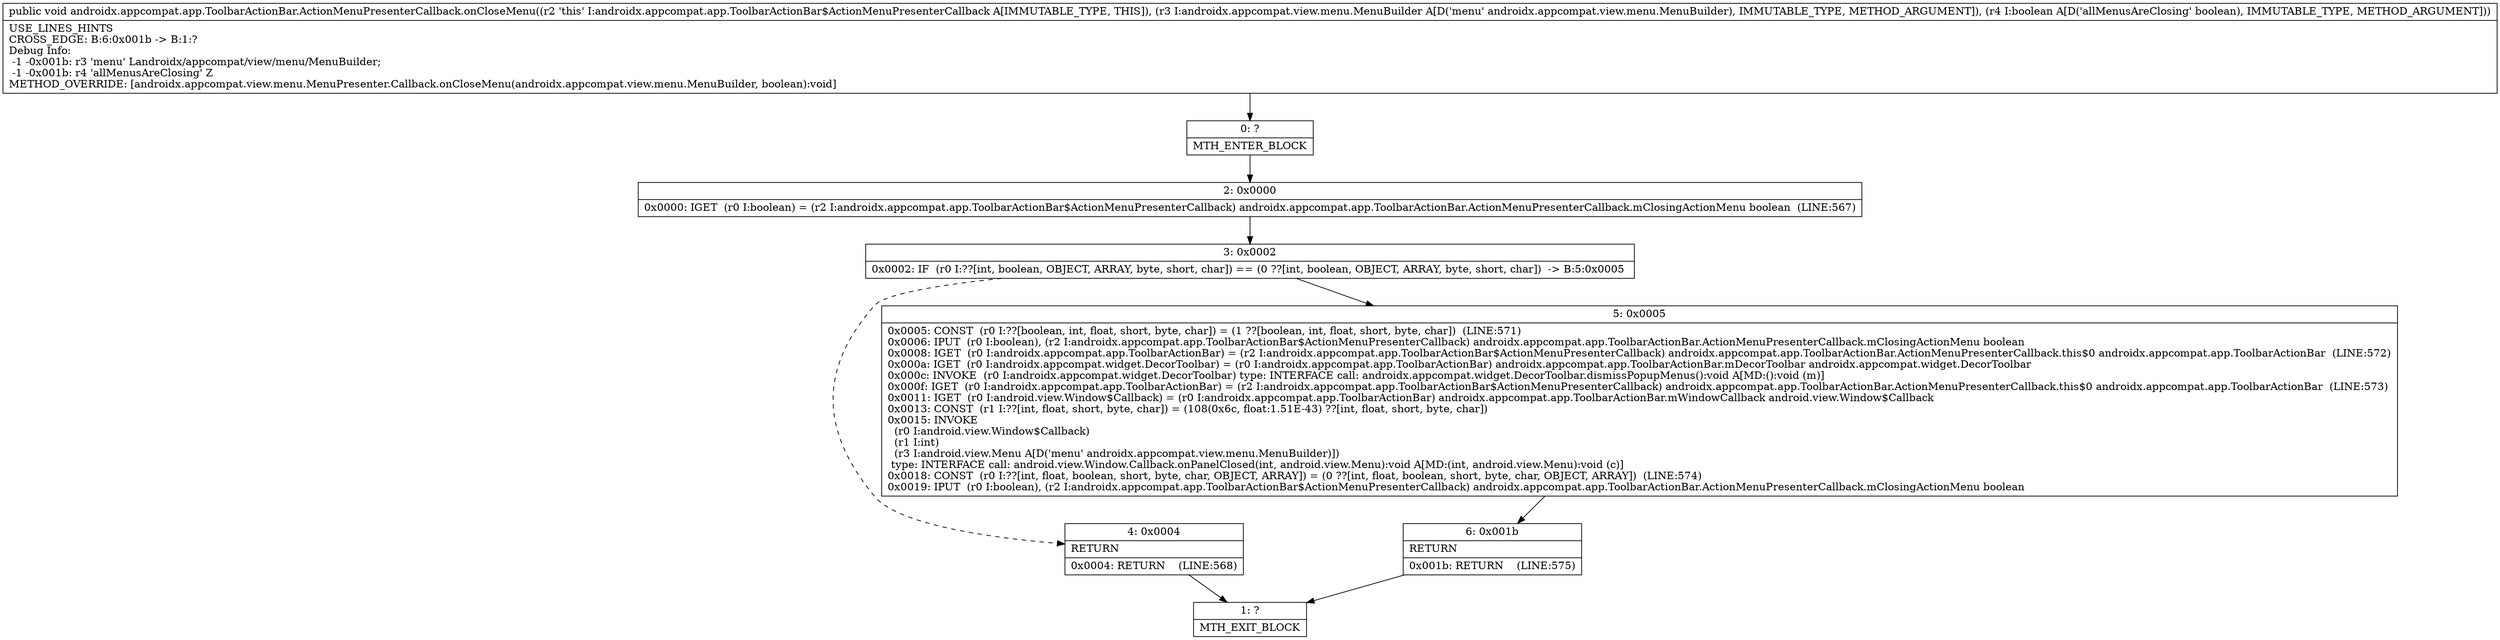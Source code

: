 digraph "CFG forandroidx.appcompat.app.ToolbarActionBar.ActionMenuPresenterCallback.onCloseMenu(Landroidx\/appcompat\/view\/menu\/MenuBuilder;Z)V" {
Node_0 [shape=record,label="{0\:\ ?|MTH_ENTER_BLOCK\l}"];
Node_2 [shape=record,label="{2\:\ 0x0000|0x0000: IGET  (r0 I:boolean) = (r2 I:androidx.appcompat.app.ToolbarActionBar$ActionMenuPresenterCallback) androidx.appcompat.app.ToolbarActionBar.ActionMenuPresenterCallback.mClosingActionMenu boolean  (LINE:567)\l}"];
Node_3 [shape=record,label="{3\:\ 0x0002|0x0002: IF  (r0 I:??[int, boolean, OBJECT, ARRAY, byte, short, char]) == (0 ??[int, boolean, OBJECT, ARRAY, byte, short, char])  \-\> B:5:0x0005 \l}"];
Node_4 [shape=record,label="{4\:\ 0x0004|RETURN\l|0x0004: RETURN    (LINE:568)\l}"];
Node_1 [shape=record,label="{1\:\ ?|MTH_EXIT_BLOCK\l}"];
Node_5 [shape=record,label="{5\:\ 0x0005|0x0005: CONST  (r0 I:??[boolean, int, float, short, byte, char]) = (1 ??[boolean, int, float, short, byte, char])  (LINE:571)\l0x0006: IPUT  (r0 I:boolean), (r2 I:androidx.appcompat.app.ToolbarActionBar$ActionMenuPresenterCallback) androidx.appcompat.app.ToolbarActionBar.ActionMenuPresenterCallback.mClosingActionMenu boolean \l0x0008: IGET  (r0 I:androidx.appcompat.app.ToolbarActionBar) = (r2 I:androidx.appcompat.app.ToolbarActionBar$ActionMenuPresenterCallback) androidx.appcompat.app.ToolbarActionBar.ActionMenuPresenterCallback.this$0 androidx.appcompat.app.ToolbarActionBar  (LINE:572)\l0x000a: IGET  (r0 I:androidx.appcompat.widget.DecorToolbar) = (r0 I:androidx.appcompat.app.ToolbarActionBar) androidx.appcompat.app.ToolbarActionBar.mDecorToolbar androidx.appcompat.widget.DecorToolbar \l0x000c: INVOKE  (r0 I:androidx.appcompat.widget.DecorToolbar) type: INTERFACE call: androidx.appcompat.widget.DecorToolbar.dismissPopupMenus():void A[MD:():void (m)]\l0x000f: IGET  (r0 I:androidx.appcompat.app.ToolbarActionBar) = (r2 I:androidx.appcompat.app.ToolbarActionBar$ActionMenuPresenterCallback) androidx.appcompat.app.ToolbarActionBar.ActionMenuPresenterCallback.this$0 androidx.appcompat.app.ToolbarActionBar  (LINE:573)\l0x0011: IGET  (r0 I:android.view.Window$Callback) = (r0 I:androidx.appcompat.app.ToolbarActionBar) androidx.appcompat.app.ToolbarActionBar.mWindowCallback android.view.Window$Callback \l0x0013: CONST  (r1 I:??[int, float, short, byte, char]) = (108(0x6c, float:1.51E\-43) ??[int, float, short, byte, char]) \l0x0015: INVOKE  \l  (r0 I:android.view.Window$Callback)\l  (r1 I:int)\l  (r3 I:android.view.Menu A[D('menu' androidx.appcompat.view.menu.MenuBuilder)])\l type: INTERFACE call: android.view.Window.Callback.onPanelClosed(int, android.view.Menu):void A[MD:(int, android.view.Menu):void (c)]\l0x0018: CONST  (r0 I:??[int, float, boolean, short, byte, char, OBJECT, ARRAY]) = (0 ??[int, float, boolean, short, byte, char, OBJECT, ARRAY])  (LINE:574)\l0x0019: IPUT  (r0 I:boolean), (r2 I:androidx.appcompat.app.ToolbarActionBar$ActionMenuPresenterCallback) androidx.appcompat.app.ToolbarActionBar.ActionMenuPresenterCallback.mClosingActionMenu boolean \l}"];
Node_6 [shape=record,label="{6\:\ 0x001b|RETURN\l|0x001b: RETURN    (LINE:575)\l}"];
MethodNode[shape=record,label="{public void androidx.appcompat.app.ToolbarActionBar.ActionMenuPresenterCallback.onCloseMenu((r2 'this' I:androidx.appcompat.app.ToolbarActionBar$ActionMenuPresenterCallback A[IMMUTABLE_TYPE, THIS]), (r3 I:androidx.appcompat.view.menu.MenuBuilder A[D('menu' androidx.appcompat.view.menu.MenuBuilder), IMMUTABLE_TYPE, METHOD_ARGUMENT]), (r4 I:boolean A[D('allMenusAreClosing' boolean), IMMUTABLE_TYPE, METHOD_ARGUMENT]))  | USE_LINES_HINTS\lCROSS_EDGE: B:6:0x001b \-\> B:1:?\lDebug Info:\l  \-1 \-0x001b: r3 'menu' Landroidx\/appcompat\/view\/menu\/MenuBuilder;\l  \-1 \-0x001b: r4 'allMenusAreClosing' Z\lMETHOD_OVERRIDE: [androidx.appcompat.view.menu.MenuPresenter.Callback.onCloseMenu(androidx.appcompat.view.menu.MenuBuilder, boolean):void]\l}"];
MethodNode -> Node_0;Node_0 -> Node_2;
Node_2 -> Node_3;
Node_3 -> Node_4[style=dashed];
Node_3 -> Node_5;
Node_4 -> Node_1;
Node_5 -> Node_6;
Node_6 -> Node_1;
}

